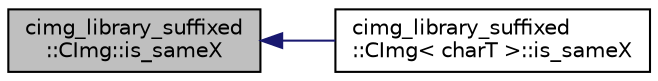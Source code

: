 digraph "cimg_library_suffixed::CImg::is_sameX"
{
  edge [fontname="Helvetica",fontsize="10",labelfontname="Helvetica",labelfontsize="10"];
  node [fontname="Helvetica",fontsize="10",shape=record];
  rankdir="LR";
  Node1 [label="cimg_library_suffixed\l::CImg::is_sameX",height=0.2,width=0.4,color="black", fillcolor="grey75", style="filled" fontcolor="black"];
  Node1 -> Node2 [dir="back",color="midnightblue",fontsize="10",style="solid",fontname="Helvetica"];
  Node2 [label="cimg_library_suffixed\l::CImg\< charT \>::is_sameX",height=0.2,width=0.4,color="black", fillcolor="white", style="filled",URL="$structcimg__library__suffixed_1_1_c_img.html#a83e86864d9d049a3fc08ad6f41a40b62",tooltip="Test if image width is equal to specified value."];
}
